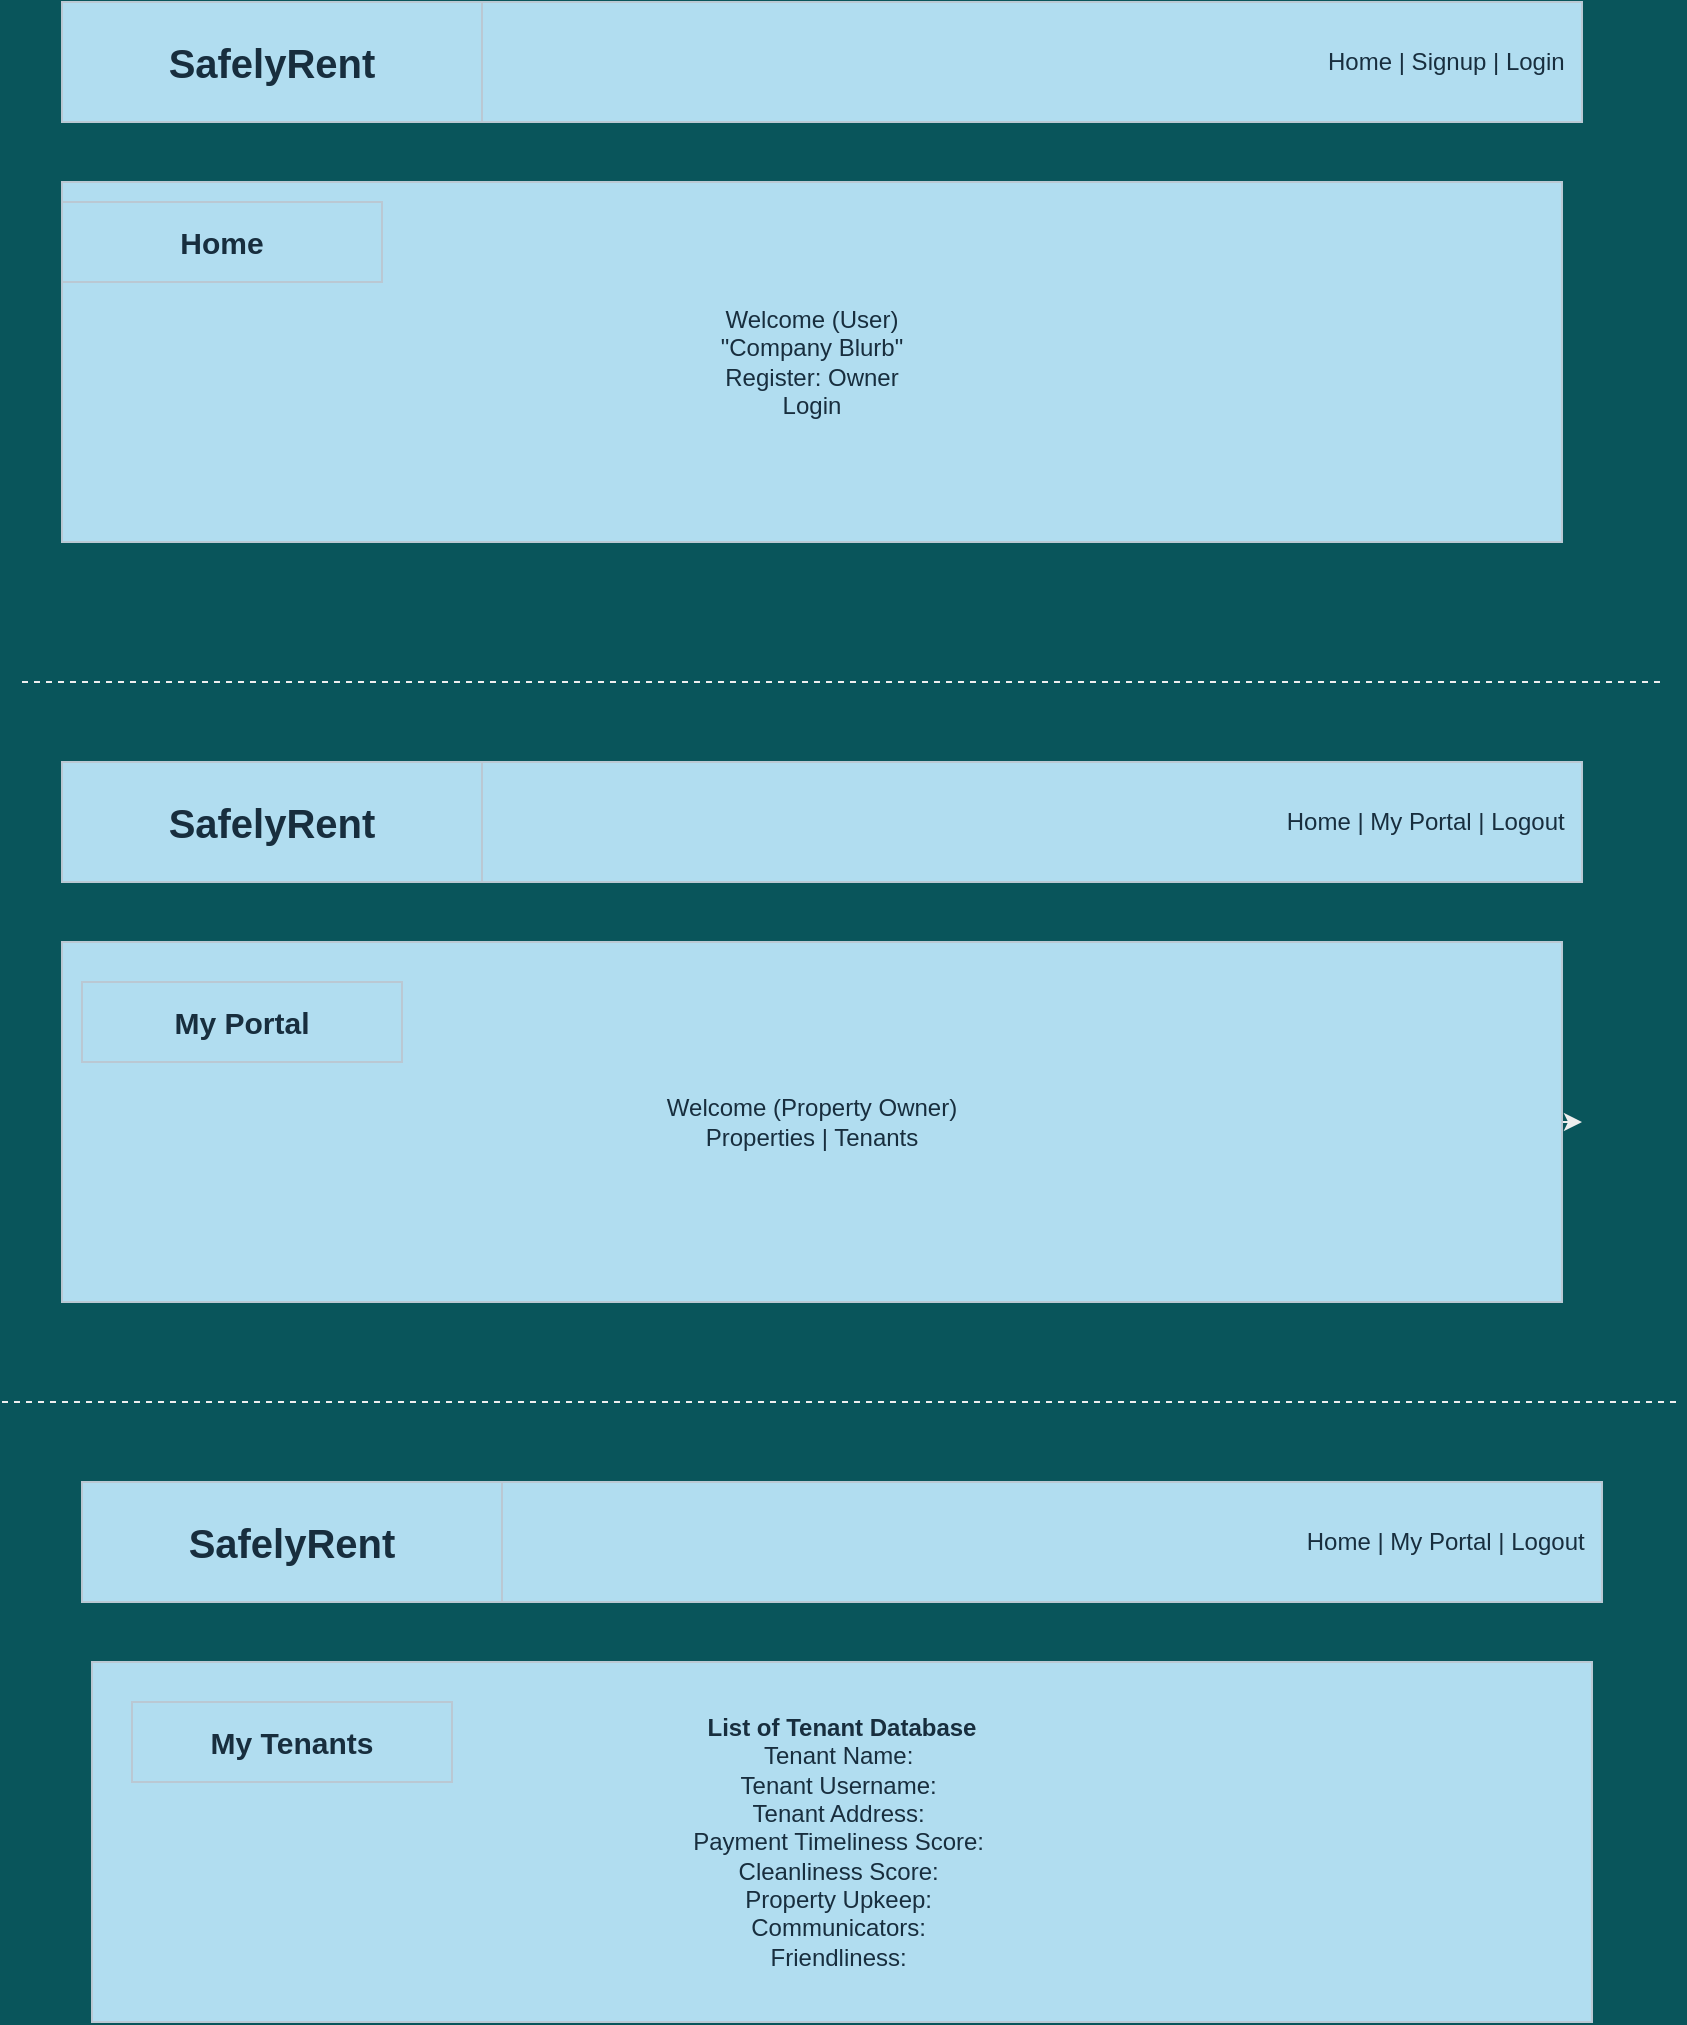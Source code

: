 <mxfile version="14.0.4" type="github">
  <diagram id="puR8bFH_dAUYSolfHmQK" name="Page-1">
    <mxGraphModel dx="1038" dy="575" grid="1" gridSize="10" guides="1" tooltips="1" connect="1" arrows="1" fold="1" page="1" pageScale="1" pageWidth="850" pageHeight="1100" background="#09555B" math="0" shadow="0">
      <root>
        <mxCell id="0" />
        <mxCell id="1" parent="0" />
        <mxCell id="63Jptf02z77UDxQiLoMV-1" value="Home | Signup | Login&amp;nbsp;&amp;nbsp;" style="whiteSpace=wrap;html=1;align=right;fillColor=#B1DDF0;strokeColor=#BAC8D3;fontColor=#182E3E;" vertex="1" parent="1">
          <mxGeometry x="40" y="10" width="760" height="60" as="geometry" />
        </mxCell>
        <mxCell id="63Jptf02z77UDxQiLoMV-2" value="Welcome (User)&lt;br&gt;&quot;Company Blurb&quot;&lt;br&gt;Register: Owner&lt;br&gt;Login" style="whiteSpace=wrap;html=1;fillColor=#B1DDF0;strokeColor=#BAC8D3;fontColor=#182E3E;" vertex="1" parent="1">
          <mxGeometry x="40" y="100" width="750" height="180" as="geometry" />
        </mxCell>
        <mxCell id="63Jptf02z77UDxQiLoMV-3" value="SafelyRent" style="whiteSpace=wrap;html=1;fillColor=#B1DDF0;strokeColor=#BAC8D3;fontStyle=1;fontSize=20;fontColor=#182E3E;" vertex="1" parent="1">
          <mxGeometry x="40" y="10" width="210" height="60" as="geometry" />
        </mxCell>
        <mxCell id="63Jptf02z77UDxQiLoMV-4" value="Home | My Portal | Logout&amp;nbsp;&amp;nbsp;" style="whiteSpace=wrap;html=1;align=right;fillColor=#B1DDF0;strokeColor=#BAC8D3;fontColor=#182E3E;" vertex="1" parent="1">
          <mxGeometry x="40" y="390" width="760" height="60" as="geometry" />
        </mxCell>
        <mxCell id="63Jptf02z77UDxQiLoMV-5" value="" style="endArrow=none;dashed=1;html=1;strokeColor=#EEEEEE;fontColor=#FFFFFF;" edge="1" parent="1">
          <mxGeometry width="50" height="50" relative="1" as="geometry">
            <mxPoint x="20" y="350" as="sourcePoint" />
            <mxPoint x="840" y="350" as="targetPoint" />
          </mxGeometry>
        </mxCell>
        <mxCell id="63Jptf02z77UDxQiLoMV-6" value="SafelyRent" style="whiteSpace=wrap;html=1;fillColor=#B1DDF0;strokeColor=#BAC8D3;fontStyle=1;fontSize=20;fontColor=#182E3E;" vertex="1" parent="1">
          <mxGeometry x="40" y="390" width="210" height="60" as="geometry" />
        </mxCell>
        <mxCell id="63Jptf02z77UDxQiLoMV-15" style="edgeStyle=orthogonalEdgeStyle;curved=0;rounded=1;sketch=0;orthogonalLoop=1;jettySize=auto;html=1;exitX=1;exitY=0.5;exitDx=0;exitDy=0;strokeColor=#EEEEEE;fontSize=15;fontColor=#FFFFFF;" edge="1" parent="1" source="63Jptf02z77UDxQiLoMV-7">
          <mxGeometry relative="1" as="geometry">
            <mxPoint x="800" y="570" as="targetPoint" />
          </mxGeometry>
        </mxCell>
        <mxCell id="63Jptf02z77UDxQiLoMV-7" value="Welcome (Property Owner)&lt;br&gt;Properties | Tenants" style="whiteSpace=wrap;html=1;fillColor=#B1DDF0;strokeColor=#BAC8D3;fontColor=#182E3E;" vertex="1" parent="1">
          <mxGeometry x="40" y="480" width="750" height="180" as="geometry" />
        </mxCell>
        <mxCell id="63Jptf02z77UDxQiLoMV-8" value="My Portal" style="whiteSpace=wrap;html=1;sketch=0;strokeColor=#BAC8D3;fillColor=#B1DDF0;fontColor=#182E3E;fontStyle=1;fontSize=15;" vertex="1" parent="1">
          <mxGeometry x="50" y="500" width="160" height="40" as="geometry" />
        </mxCell>
        <mxCell id="63Jptf02z77UDxQiLoMV-9" value="&lt;b&gt;List of Tenant Database&lt;/b&gt;&lt;br&gt;Tenant Name:&amp;nbsp;&lt;br&gt;Tenant Username:&amp;nbsp;&lt;br&gt;Tenant Address:&amp;nbsp;&lt;br&gt;&lt;div&gt;Payment Timeliness Score:&amp;nbsp;&lt;/div&gt;&lt;div&gt;Cleanliness Score:&amp;nbsp;&lt;/div&gt;&lt;div&gt;Property Upkeep:&amp;nbsp;&lt;/div&gt;&lt;div&gt;Communicators:&amp;nbsp;&lt;/div&gt;&lt;div&gt;Friendliness:&amp;nbsp;&lt;/div&gt;" style="whiteSpace=wrap;html=1;fillColor=#B1DDF0;strokeColor=#BAC8D3;fontColor=#182E3E;" vertex="1" parent="1">
          <mxGeometry x="55" y="840" width="750" height="180" as="geometry" />
        </mxCell>
        <mxCell id="63Jptf02z77UDxQiLoMV-11" value="" style="endArrow=none;dashed=1;html=1;strokeColor=#EEEEEE;fontSize=15;fontColor=#FFFFFF;" edge="1" parent="1">
          <mxGeometry width="50" height="50" relative="1" as="geometry">
            <mxPoint x="10" y="710" as="sourcePoint" />
            <mxPoint x="850" y="710" as="targetPoint" />
          </mxGeometry>
        </mxCell>
        <mxCell id="63Jptf02z77UDxQiLoMV-12" value="Home | My Portal | Logout&amp;nbsp;&amp;nbsp;" style="whiteSpace=wrap;html=1;align=right;fillColor=#B1DDF0;strokeColor=#BAC8D3;fontColor=#182E3E;" vertex="1" parent="1">
          <mxGeometry x="50" y="750" width="760" height="60" as="geometry" />
        </mxCell>
        <mxCell id="63Jptf02z77UDxQiLoMV-13" value="SafelyRent" style="whiteSpace=wrap;html=1;fillColor=#B1DDF0;strokeColor=#BAC8D3;fontStyle=1;fontSize=20;fontColor=#182E3E;" vertex="1" parent="1">
          <mxGeometry x="50" y="750" width="210" height="60" as="geometry" />
        </mxCell>
        <mxCell id="63Jptf02z77UDxQiLoMV-14" value="My Tenants" style="whiteSpace=wrap;html=1;sketch=0;strokeColor=#BAC8D3;fillColor=#B1DDF0;fontColor=#182E3E;fontStyle=1;fontSize=15;" vertex="1" parent="1">
          <mxGeometry x="75" y="860" width="160" height="40" as="geometry" />
        </mxCell>
        <mxCell id="63Jptf02z77UDxQiLoMV-16" value="Home" style="whiteSpace=wrap;html=1;sketch=0;strokeColor=#BAC8D3;fillColor=#B1DDF0;fontColor=#182E3E;fontStyle=1;fontSize=15;" vertex="1" parent="1">
          <mxGeometry x="40" y="110" width="160" height="40" as="geometry" />
        </mxCell>
      </root>
    </mxGraphModel>
  </diagram>
</mxfile>
